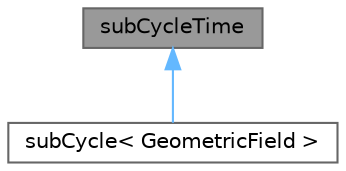 digraph "subCycleTime"
{
 // LATEX_PDF_SIZE
  bgcolor="transparent";
  edge [fontname=Helvetica,fontsize=10,labelfontname=Helvetica,labelfontsize=10];
  node [fontname=Helvetica,fontsize=10,shape=box,height=0.2,width=0.4];
  Node1 [id="Node000001",label="subCycleTime",height=0.2,width=0.4,color="gray40", fillcolor="grey60", style="filled", fontcolor="black",tooltip="A class for managing sub-cycling times."];
  Node1 -> Node2 [id="edge1_Node000001_Node000002",dir="back",color="steelblue1",style="solid",tooltip=" "];
  Node2 [id="Node000002",label="subCycle\< GeometricField \>",height=0.2,width=0.4,color="gray40", fillcolor="white", style="filled",URL="$classFoam_1_1subCycle.html",tooltip="Perform a subCycleTime on a field."];
}
